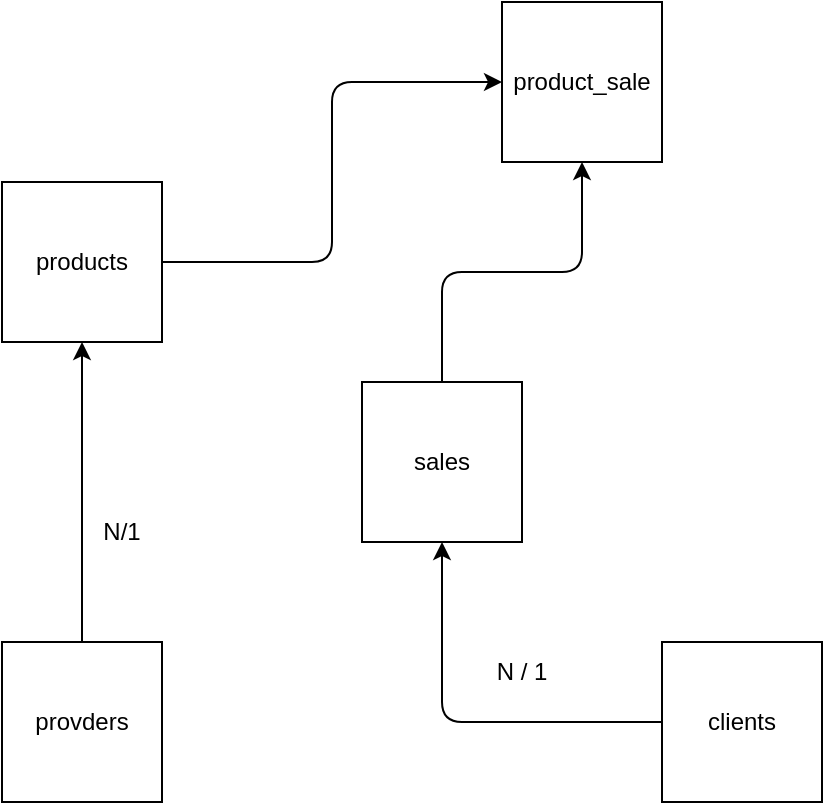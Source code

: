 <mxfile>
    <diagram id="aRJprTQe-zvnybpdDHTB" name="Page-1">
        <mxGraphModel dx="1024" dy="809" grid="1" gridSize="10" guides="1" tooltips="1" connect="1" arrows="1" fold="1" page="1" pageScale="1" pageWidth="850" pageHeight="1100" math="0" shadow="0">
            <root>
                <mxCell id="0"/>
                <mxCell id="1" parent="0"/>
                <mxCell id="11" style="edgeStyle=orthogonalEdgeStyle;html=1;entryX=0.5;entryY=1;entryDx=0;entryDy=0;" parent="1" source="2" target="4" edge="1">
                    <mxGeometry relative="1" as="geometry"/>
                </mxCell>
                <mxCell id="2" value="clients" style="whiteSpace=wrap;html=1;aspect=fixed;" parent="1" vertex="1">
                    <mxGeometry x="610" y="350" width="80" height="80" as="geometry"/>
                </mxCell>
                <mxCell id="15" style="edgeStyle=orthogonalEdgeStyle;html=1;entryX=0;entryY=0.5;entryDx=0;entryDy=0;" parent="1" source="3" target="14" edge="1">
                    <mxGeometry relative="1" as="geometry"/>
                </mxCell>
                <mxCell id="3" value="products" style="whiteSpace=wrap;html=1;aspect=fixed;" parent="1" vertex="1">
                    <mxGeometry x="280" y="120" width="80" height="80" as="geometry"/>
                </mxCell>
                <mxCell id="16" style="edgeStyle=orthogonalEdgeStyle;html=1;entryX=0.5;entryY=1;entryDx=0;entryDy=0;" parent="1" source="4" target="14" edge="1">
                    <mxGeometry relative="1" as="geometry"/>
                </mxCell>
                <mxCell id="4" value="sales" style="whiteSpace=wrap;html=1;aspect=fixed;" parent="1" vertex="1">
                    <mxGeometry x="460" y="220" width="80" height="80" as="geometry"/>
                </mxCell>
                <mxCell id="8" style="edgeStyle=orthogonalEdgeStyle;html=1;entryX=0.5;entryY=1;entryDx=0;entryDy=0;" parent="1" source="5" target="3" edge="1">
                    <mxGeometry relative="1" as="geometry"/>
                </mxCell>
                <mxCell id="5" value="provders" style="whiteSpace=wrap;html=1;aspect=fixed;" parent="1" vertex="1">
                    <mxGeometry x="280" y="350" width="80" height="80" as="geometry"/>
                </mxCell>
                <mxCell id="9" value="N/1" style="text;html=1;strokeColor=none;fillColor=none;align=center;verticalAlign=middle;whiteSpace=wrap;rounded=0;" parent="1" vertex="1">
                    <mxGeometry x="310" y="280" width="60" height="30" as="geometry"/>
                </mxCell>
                <mxCell id="12" value="N / 1" style="text;html=1;strokeColor=none;fillColor=none;align=center;verticalAlign=middle;whiteSpace=wrap;rounded=0;" parent="1" vertex="1">
                    <mxGeometry x="510" y="350" width="60" height="30" as="geometry"/>
                </mxCell>
                <mxCell id="14" value="product_sale" style="whiteSpace=wrap;html=1;aspect=fixed;" parent="1" vertex="1">
                    <mxGeometry x="530" y="30" width="80" height="80" as="geometry"/>
                </mxCell>
            </root>
        </mxGraphModel>
    </diagram>
</mxfile>
